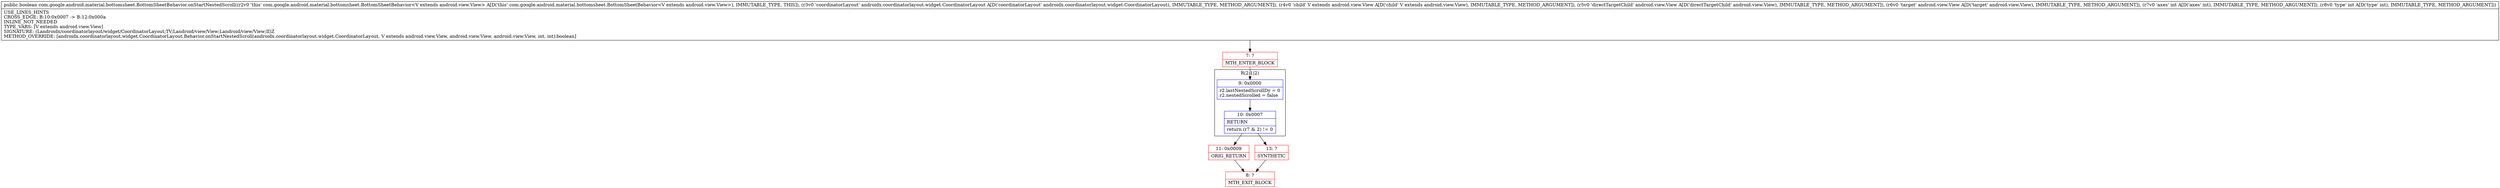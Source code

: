 digraph "CFG forcom.google.android.material.bottomsheet.BottomSheetBehavior.onStartNestedScroll(Landroidx\/coordinatorlayout\/widget\/CoordinatorLayout;Landroid\/view\/View;Landroid\/view\/View;Landroid\/view\/View;II)Z" {
subgraph cluster_Region_696298986 {
label = "R(2:1|2)";
node [shape=record,color=blue];
Node_9 [shape=record,label="{9\:\ 0x0000|r2.lastNestedScrollDy = 0\lr2.nestedScrolled = false\l}"];
Node_10 [shape=record,label="{10\:\ 0x0007|RETURN\l|return (r7 & 2) != 0\l}"];
}
Node_7 [shape=record,color=red,label="{7\:\ ?|MTH_ENTER_BLOCK\l}"];
Node_11 [shape=record,color=red,label="{11\:\ 0x0009|ORIG_RETURN\l}"];
Node_8 [shape=record,color=red,label="{8\:\ ?|MTH_EXIT_BLOCK\l}"];
Node_13 [shape=record,color=red,label="{13\:\ ?|SYNTHETIC\l}"];
MethodNode[shape=record,label="{public boolean com.google.android.material.bottomsheet.BottomSheetBehavior.onStartNestedScroll((r2v0 'this' com.google.android.material.bottomsheet.BottomSheetBehavior\<V extends android.view.View\> A[D('this' com.google.android.material.bottomsheet.BottomSheetBehavior\<V extends android.view.View\>), IMMUTABLE_TYPE, THIS]), (r3v0 'coordinatorLayout' androidx.coordinatorlayout.widget.CoordinatorLayout A[D('coordinatorLayout' androidx.coordinatorlayout.widget.CoordinatorLayout), IMMUTABLE_TYPE, METHOD_ARGUMENT]), (r4v0 'child' V extends android.view.View A[D('child' V extends android.view.View), IMMUTABLE_TYPE, METHOD_ARGUMENT]), (r5v0 'directTargetChild' android.view.View A[D('directTargetChild' android.view.View), IMMUTABLE_TYPE, METHOD_ARGUMENT]), (r6v0 'target' android.view.View A[D('target' android.view.View), IMMUTABLE_TYPE, METHOD_ARGUMENT]), (r7v0 'axes' int A[D('axes' int), IMMUTABLE_TYPE, METHOD_ARGUMENT]), (r8v0 'type' int A[D('type' int), IMMUTABLE_TYPE, METHOD_ARGUMENT]))  | USE_LINES_HINTS\lCROSS_EDGE: B:10:0x0007 \-\> B:12:0x000a\lINLINE_NOT_NEEDED\lTYPE_VARS: [V extends android.view.View]\lSIGNATURE: (Landroidx\/coordinatorlayout\/widget\/CoordinatorLayout;TV;Landroid\/view\/View;Landroid\/view\/View;II)Z\lMETHOD_OVERRIDE: [androidx.coordinatorlayout.widget.CoordinatorLayout.Behavior.onStartNestedScroll(androidx.coordinatorlayout.widget.CoordinatorLayout, V extends android.view.View, android.view.View, android.view.View, int, int):boolean]\l}"];
MethodNode -> Node_7;Node_9 -> Node_10;
Node_10 -> Node_11;
Node_10 -> Node_13;
Node_7 -> Node_9;
Node_11 -> Node_8;
Node_13 -> Node_8;
}

